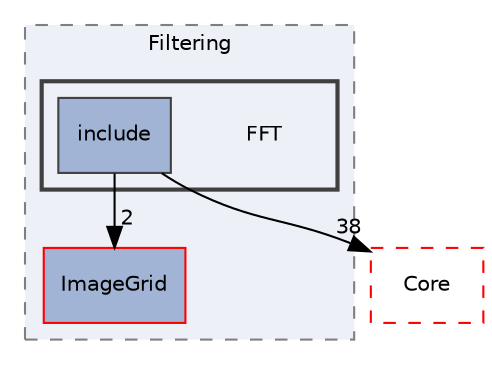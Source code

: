 digraph "FFT"
{
 // LATEX_PDF_SIZE
  edge [fontname="Helvetica",fontsize="10",labelfontname="Helvetica",labelfontsize="10"];
  node [fontname="Helvetica",fontsize="10",shape=record];
  compound=true
  subgraph clusterdir_6724b11ef9ad676a0a0c31463bff1d93 {
    graph [ bgcolor="#edf0f7", pencolor="grey50", style="filled,dashed,", label="Filtering", fontname="Helvetica", fontsize="10", URL="dir_6724b11ef9ad676a0a0c31463bff1d93.html"]
  dir_a671cb127c4f59a3347af56f165ae630 [shape=box, label="ImageGrid", style="filled,", fillcolor="#a2b4d6", color="red", URL="dir_a671cb127c4f59a3347af56f165ae630.html"];
  subgraph clusterdir_7b8d1b5f8d06c637c9e36e6677bc93bc {
    graph [ bgcolor="#edf0f7", pencolor="grey25", style="filled,bold,", label="", fontname="Helvetica", fontsize="10", URL="dir_7b8d1b5f8d06c637c9e36e6677bc93bc.html"]
    dir_7b8d1b5f8d06c637c9e36e6677bc93bc [shape=plaintext, label="FFT"];
  dir_875a46b3b4a88c0ff236f4f77df036da [shape=box, label="include", style="filled,", fillcolor="#a2b4d6", color="grey25", URL="dir_875a46b3b4a88c0ff236f4f77df036da.html"];
  }
  }
  dir_cac7f9cecb9aa42a0bd05452dddd8a21 [shape=box, label="Core", style="dashed,", fillcolor="#edf0f7", color="red", URL="dir_cac7f9cecb9aa42a0bd05452dddd8a21.html"];
  dir_875a46b3b4a88c0ff236f4f77df036da->dir_a671cb127c4f59a3347af56f165ae630 [headlabel="2", labeldistance=1.5 headhref="dir_000086_000055.html"];
  dir_875a46b3b4a88c0ff236f4f77df036da->dir_cac7f9cecb9aa42a0bd05452dddd8a21 [headlabel="38", labeldistance=1.5 headhref="dir_000086_000014.html"];
}
